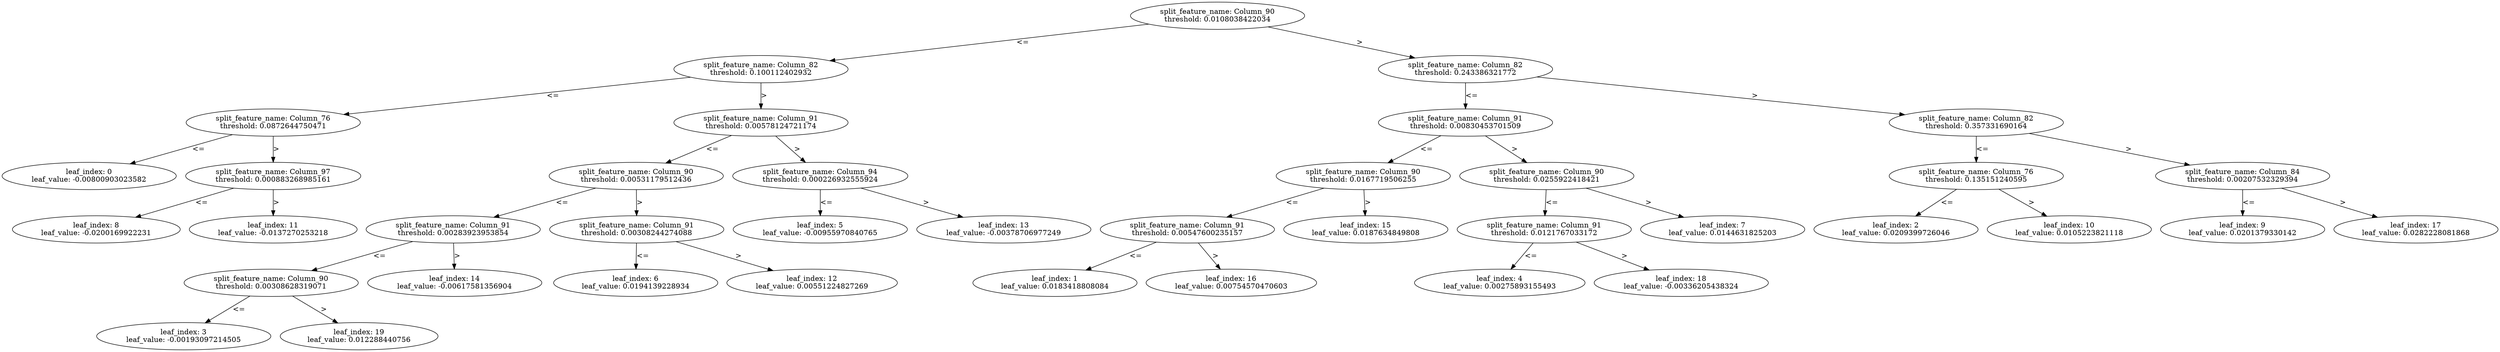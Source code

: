 digraph Tree2 {
	split0 [label="split_feature_name: Column_90\nthreshold: 0.0108038422034"]
	split2 [label="split_feature_name: Column_82\nthreshold: 0.100112402932"]
	split7 [label="split_feature_name: Column_76\nthreshold: 0.0872644750471"]
	leaf0 [label="leaf_index: 0\nleaf_value: -0.00800903023582"]
	split7 -> leaf0 [label="<="]
	split10 [label="split_feature_name: Column_97\nthreshold: 0.000883268985161"]
	leaf8 [label="leaf_index: 8\nleaf_value: -0.0200169922231"]
	split10 -> leaf8 [label="<="]
	leaf11 [label="leaf_index: 11\nleaf_value: -0.0137270253218"]
	split10 -> leaf11 [label=">"]
	split7 -> split10 [label=">"]
	split2 -> split7 [label="<="]
	split4 [label="split_feature_name: Column_91\nthreshold: 0.00578124721174"]
	split5 [label="split_feature_name: Column_90\nthreshold: 0.00531179512436"]
	split13 [label="split_feature_name: Column_91\nthreshold: 0.00283923953854"]
	split18 [label="split_feature_name: Column_90\nthreshold: 0.00308628319071"]
	leaf3 [label="leaf_index: 3\nleaf_value: -0.00193097214505"]
	split18 -> leaf3 [label="<="]
	leaf19 [label="leaf_index: 19\nleaf_value: 0.012288440756"]
	split18 -> leaf19 [label=">"]
	split13 -> split18 [label="<="]
	leaf14 [label="leaf_index: 14\nleaf_value: -0.00617581356904"]
	split13 -> leaf14 [label=">"]
	split5 -> split13 [label="<="]
	split11 [label="split_feature_name: Column_91\nthreshold: 0.00308244274088"]
	leaf6 [label="leaf_index: 6\nleaf_value: 0.0194139228934"]
	split11 -> leaf6 [label="<="]
	leaf12 [label="leaf_index: 12\nleaf_value: 0.00551224827269"]
	split11 -> leaf12 [label=">"]
	split5 -> split11 [label=">"]
	split4 -> split5 [label="<="]
	split12 [label="split_feature_name: Column_94\nthreshold: 0.000226932555924"]
	leaf5 [label="leaf_index: 5\nleaf_value: -0.00955970840765"]
	split12 -> leaf5 [label="<="]
	leaf13 [label="leaf_index: 13\nleaf_value: -0.00378706977249"]
	split12 -> leaf13 [label=">"]
	split4 -> split12 [label=">"]
	split2 -> split4 [label=">"]
	split0 -> split2 [label="<="]
	split1 [label="split_feature_name: Column_82\nthreshold: 0.243386321772"]
	split3 [label="split_feature_name: Column_91\nthreshold: 0.00830453701509"]
	split14 [label="split_feature_name: Column_90\nthreshold: 0.0167719506255"]
	split15 [label="split_feature_name: Column_91\nthreshold: 0.00547600235157"]
	leaf1 [label="leaf_index: 1\nleaf_value: 0.0183418808084"]
	split15 -> leaf1 [label="<="]
	leaf16 [label="leaf_index: 16\nleaf_value: 0.00754570470603"]
	split15 -> leaf16 [label=">"]
	split14 -> split15 [label="<="]
	leaf15 [label="leaf_index: 15\nleaf_value: 0.0187634849808"]
	split14 -> leaf15 [label=">"]
	split3 -> split14 [label="<="]
	split6 [label="split_feature_name: Column_90\nthreshold: 0.0255922418421"]
	split17 [label="split_feature_name: Column_91\nthreshold: 0.0121767033172"]
	leaf4 [label="leaf_index: 4\nleaf_value: 0.00275893155493"]
	split17 -> leaf4 [label="<="]
	leaf18 [label="leaf_index: 18\nleaf_value: -0.00336205438324"]
	split17 -> leaf18 [label=">"]
	split6 -> split17 [label="<="]
	leaf7 [label="leaf_index: 7\nleaf_value: 0.0144631825203"]
	split6 -> leaf7 [label=">"]
	split3 -> split6 [label=">"]
	split1 -> split3 [label="<="]
	split8 [label="split_feature_name: Column_82\nthreshold: 0.357331690164"]
	split9 [label="split_feature_name: Column_76\nthreshold: 0.135151240595"]
	leaf2 [label="leaf_index: 2\nleaf_value: 0.0209399726046"]
	split9 -> leaf2 [label="<="]
	leaf10 [label="leaf_index: 10\nleaf_value: 0.0105223821118"]
	split9 -> leaf10 [label=">"]
	split8 -> split9 [label="<="]
	split16 [label="split_feature_name: Column_84\nthreshold: 0.00207532329394"]
	leaf9 [label="leaf_index: 9\nleaf_value: 0.0201379330142"]
	split16 -> leaf9 [label="<="]
	leaf17 [label="leaf_index: 17\nleaf_value: 0.0282228081868"]
	split16 -> leaf17 [label=">"]
	split8 -> split16 [label=">"]
	split1 -> split8 [label=">"]
	split0 -> split1 [label=">"]
}
